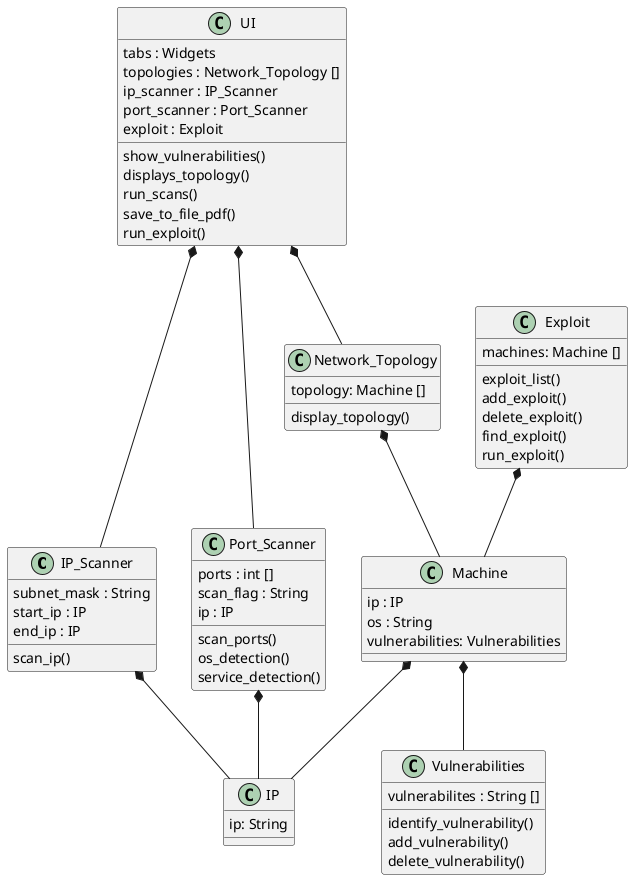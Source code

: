 @startuml
class IP_Scanner {
subnet_mask : String
start_ip : IP
end_ip : IP
scan_ip()
}

class Port_Scanner {
ports : int []
scan_flag : String
ip : IP
scan_ports()
os_detection()
service_detection()
}

class IP {
ip: String
}

class Network_Topology {
topology: Machine []
display_topology()
}

class Machine {
ip : IP
os : String
vulnerabilities: Vulnerabilities
}

IP_Scanner *-- IP
Port_Scanner *--IP
Machine *-- IP
Network_Topology *-- Machine
Machine *-- Vulnerabilities
Exploit *-- Machine
UI *-- Network_Topology
UI *-- IP_Scanner
UI *-- Port_Scanner

class Vulnerabilities {
vulnerabilites : String []
identify_vulnerability()
add_vulnerability()
delete_vulnerability()

}

class Exploit {
machines: Machine []
exploit_list()
add_exploit()
delete_exploit()
find_exploit()
run_exploit()

}



class UI {
tabs : Widgets
topologies : Network_Topology []
ip_scanner : IP_Scanner
port_scanner : Port_Scanner
exploit : Exploit
show_vulnerabilities()
displays_topology()
run_scans()
save_to_file_pdf()
run_exploit()
}
@enduml


